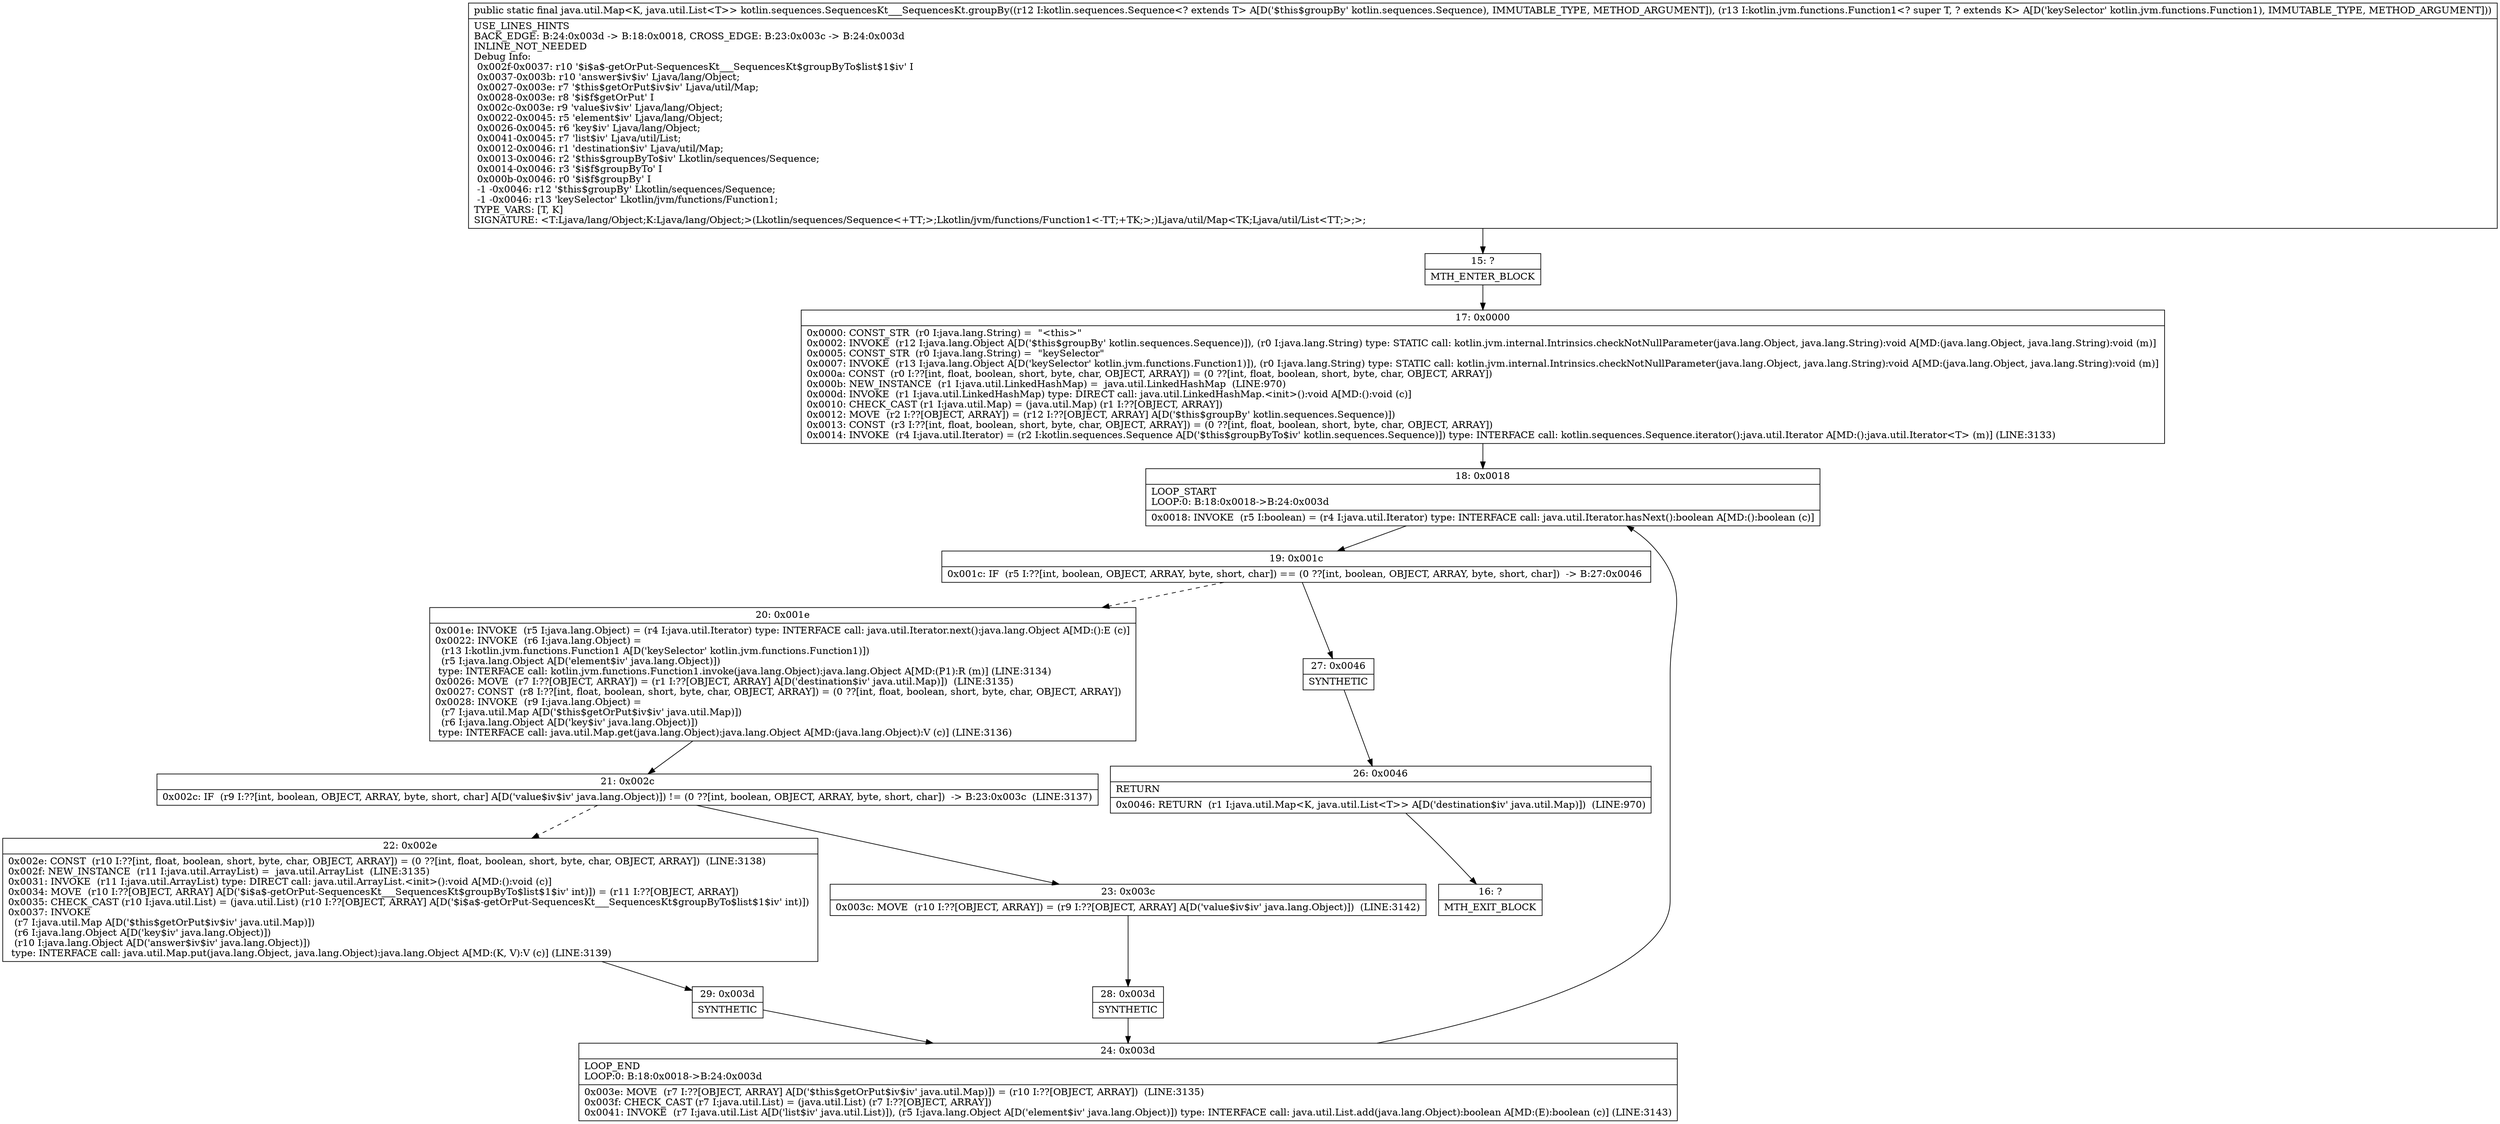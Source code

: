 digraph "CFG forkotlin.sequences.SequencesKt___SequencesKt.groupBy(Lkotlin\/sequences\/Sequence;Lkotlin\/jvm\/functions\/Function1;)Ljava\/util\/Map;" {
Node_15 [shape=record,label="{15\:\ ?|MTH_ENTER_BLOCK\l}"];
Node_17 [shape=record,label="{17\:\ 0x0000|0x0000: CONST_STR  (r0 I:java.lang.String) =  \"\<this\>\" \l0x0002: INVOKE  (r12 I:java.lang.Object A[D('$this$groupBy' kotlin.sequences.Sequence)]), (r0 I:java.lang.String) type: STATIC call: kotlin.jvm.internal.Intrinsics.checkNotNullParameter(java.lang.Object, java.lang.String):void A[MD:(java.lang.Object, java.lang.String):void (m)]\l0x0005: CONST_STR  (r0 I:java.lang.String) =  \"keySelector\" \l0x0007: INVOKE  (r13 I:java.lang.Object A[D('keySelector' kotlin.jvm.functions.Function1)]), (r0 I:java.lang.String) type: STATIC call: kotlin.jvm.internal.Intrinsics.checkNotNullParameter(java.lang.Object, java.lang.String):void A[MD:(java.lang.Object, java.lang.String):void (m)]\l0x000a: CONST  (r0 I:??[int, float, boolean, short, byte, char, OBJECT, ARRAY]) = (0 ??[int, float, boolean, short, byte, char, OBJECT, ARRAY]) \l0x000b: NEW_INSTANCE  (r1 I:java.util.LinkedHashMap) =  java.util.LinkedHashMap  (LINE:970)\l0x000d: INVOKE  (r1 I:java.util.LinkedHashMap) type: DIRECT call: java.util.LinkedHashMap.\<init\>():void A[MD:():void (c)]\l0x0010: CHECK_CAST (r1 I:java.util.Map) = (java.util.Map) (r1 I:??[OBJECT, ARRAY]) \l0x0012: MOVE  (r2 I:??[OBJECT, ARRAY]) = (r12 I:??[OBJECT, ARRAY] A[D('$this$groupBy' kotlin.sequences.Sequence)]) \l0x0013: CONST  (r3 I:??[int, float, boolean, short, byte, char, OBJECT, ARRAY]) = (0 ??[int, float, boolean, short, byte, char, OBJECT, ARRAY]) \l0x0014: INVOKE  (r4 I:java.util.Iterator) = (r2 I:kotlin.sequences.Sequence A[D('$this$groupByTo$iv' kotlin.sequences.Sequence)]) type: INTERFACE call: kotlin.sequences.Sequence.iterator():java.util.Iterator A[MD:():java.util.Iterator\<T\> (m)] (LINE:3133)\l}"];
Node_18 [shape=record,label="{18\:\ 0x0018|LOOP_START\lLOOP:0: B:18:0x0018\-\>B:24:0x003d\l|0x0018: INVOKE  (r5 I:boolean) = (r4 I:java.util.Iterator) type: INTERFACE call: java.util.Iterator.hasNext():boolean A[MD:():boolean (c)]\l}"];
Node_19 [shape=record,label="{19\:\ 0x001c|0x001c: IF  (r5 I:??[int, boolean, OBJECT, ARRAY, byte, short, char]) == (0 ??[int, boolean, OBJECT, ARRAY, byte, short, char])  \-\> B:27:0x0046 \l}"];
Node_20 [shape=record,label="{20\:\ 0x001e|0x001e: INVOKE  (r5 I:java.lang.Object) = (r4 I:java.util.Iterator) type: INTERFACE call: java.util.Iterator.next():java.lang.Object A[MD:():E (c)]\l0x0022: INVOKE  (r6 I:java.lang.Object) = \l  (r13 I:kotlin.jvm.functions.Function1 A[D('keySelector' kotlin.jvm.functions.Function1)])\l  (r5 I:java.lang.Object A[D('element$iv' java.lang.Object)])\l type: INTERFACE call: kotlin.jvm.functions.Function1.invoke(java.lang.Object):java.lang.Object A[MD:(P1):R (m)] (LINE:3134)\l0x0026: MOVE  (r7 I:??[OBJECT, ARRAY]) = (r1 I:??[OBJECT, ARRAY] A[D('destination$iv' java.util.Map)])  (LINE:3135)\l0x0027: CONST  (r8 I:??[int, float, boolean, short, byte, char, OBJECT, ARRAY]) = (0 ??[int, float, boolean, short, byte, char, OBJECT, ARRAY]) \l0x0028: INVOKE  (r9 I:java.lang.Object) = \l  (r7 I:java.util.Map A[D('$this$getOrPut$iv$iv' java.util.Map)])\l  (r6 I:java.lang.Object A[D('key$iv' java.lang.Object)])\l type: INTERFACE call: java.util.Map.get(java.lang.Object):java.lang.Object A[MD:(java.lang.Object):V (c)] (LINE:3136)\l}"];
Node_21 [shape=record,label="{21\:\ 0x002c|0x002c: IF  (r9 I:??[int, boolean, OBJECT, ARRAY, byte, short, char] A[D('value$iv$iv' java.lang.Object)]) != (0 ??[int, boolean, OBJECT, ARRAY, byte, short, char])  \-\> B:23:0x003c  (LINE:3137)\l}"];
Node_22 [shape=record,label="{22\:\ 0x002e|0x002e: CONST  (r10 I:??[int, float, boolean, short, byte, char, OBJECT, ARRAY]) = (0 ??[int, float, boolean, short, byte, char, OBJECT, ARRAY])  (LINE:3138)\l0x002f: NEW_INSTANCE  (r11 I:java.util.ArrayList) =  java.util.ArrayList  (LINE:3135)\l0x0031: INVOKE  (r11 I:java.util.ArrayList) type: DIRECT call: java.util.ArrayList.\<init\>():void A[MD:():void (c)]\l0x0034: MOVE  (r10 I:??[OBJECT, ARRAY] A[D('$i$a$\-getOrPut\-SequencesKt___SequencesKt$groupByTo$list$1$iv' int)]) = (r11 I:??[OBJECT, ARRAY]) \l0x0035: CHECK_CAST (r10 I:java.util.List) = (java.util.List) (r10 I:??[OBJECT, ARRAY] A[D('$i$a$\-getOrPut\-SequencesKt___SequencesKt$groupByTo$list$1$iv' int)]) \l0x0037: INVOKE  \l  (r7 I:java.util.Map A[D('$this$getOrPut$iv$iv' java.util.Map)])\l  (r6 I:java.lang.Object A[D('key$iv' java.lang.Object)])\l  (r10 I:java.lang.Object A[D('answer$iv$iv' java.lang.Object)])\l type: INTERFACE call: java.util.Map.put(java.lang.Object, java.lang.Object):java.lang.Object A[MD:(K, V):V (c)] (LINE:3139)\l}"];
Node_29 [shape=record,label="{29\:\ 0x003d|SYNTHETIC\l}"];
Node_24 [shape=record,label="{24\:\ 0x003d|LOOP_END\lLOOP:0: B:18:0x0018\-\>B:24:0x003d\l|0x003e: MOVE  (r7 I:??[OBJECT, ARRAY] A[D('$this$getOrPut$iv$iv' java.util.Map)]) = (r10 I:??[OBJECT, ARRAY])  (LINE:3135)\l0x003f: CHECK_CAST (r7 I:java.util.List) = (java.util.List) (r7 I:??[OBJECT, ARRAY]) \l0x0041: INVOKE  (r7 I:java.util.List A[D('list$iv' java.util.List)]), (r5 I:java.lang.Object A[D('element$iv' java.lang.Object)]) type: INTERFACE call: java.util.List.add(java.lang.Object):boolean A[MD:(E):boolean (c)] (LINE:3143)\l}"];
Node_23 [shape=record,label="{23\:\ 0x003c|0x003c: MOVE  (r10 I:??[OBJECT, ARRAY]) = (r9 I:??[OBJECT, ARRAY] A[D('value$iv$iv' java.lang.Object)])  (LINE:3142)\l}"];
Node_28 [shape=record,label="{28\:\ 0x003d|SYNTHETIC\l}"];
Node_27 [shape=record,label="{27\:\ 0x0046|SYNTHETIC\l}"];
Node_26 [shape=record,label="{26\:\ 0x0046|RETURN\l|0x0046: RETURN  (r1 I:java.util.Map\<K, java.util.List\<T\>\> A[D('destination$iv' java.util.Map)])  (LINE:970)\l}"];
Node_16 [shape=record,label="{16\:\ ?|MTH_EXIT_BLOCK\l}"];
MethodNode[shape=record,label="{public static final java.util.Map\<K, java.util.List\<T\>\> kotlin.sequences.SequencesKt___SequencesKt.groupBy((r12 I:kotlin.sequences.Sequence\<? extends T\> A[D('$this$groupBy' kotlin.sequences.Sequence), IMMUTABLE_TYPE, METHOD_ARGUMENT]), (r13 I:kotlin.jvm.functions.Function1\<? super T, ? extends K\> A[D('keySelector' kotlin.jvm.functions.Function1), IMMUTABLE_TYPE, METHOD_ARGUMENT]))  | USE_LINES_HINTS\lBACK_EDGE: B:24:0x003d \-\> B:18:0x0018, CROSS_EDGE: B:23:0x003c \-\> B:24:0x003d\lINLINE_NOT_NEEDED\lDebug Info:\l  0x002f\-0x0037: r10 '$i$a$\-getOrPut\-SequencesKt___SequencesKt$groupByTo$list$1$iv' I\l  0x0037\-0x003b: r10 'answer$iv$iv' Ljava\/lang\/Object;\l  0x0027\-0x003e: r7 '$this$getOrPut$iv$iv' Ljava\/util\/Map;\l  0x0028\-0x003e: r8 '$i$f$getOrPut' I\l  0x002c\-0x003e: r9 'value$iv$iv' Ljava\/lang\/Object;\l  0x0022\-0x0045: r5 'element$iv' Ljava\/lang\/Object;\l  0x0026\-0x0045: r6 'key$iv' Ljava\/lang\/Object;\l  0x0041\-0x0045: r7 'list$iv' Ljava\/util\/List;\l  0x0012\-0x0046: r1 'destination$iv' Ljava\/util\/Map;\l  0x0013\-0x0046: r2 '$this$groupByTo$iv' Lkotlin\/sequences\/Sequence;\l  0x0014\-0x0046: r3 '$i$f$groupByTo' I\l  0x000b\-0x0046: r0 '$i$f$groupBy' I\l  \-1 \-0x0046: r12 '$this$groupBy' Lkotlin\/sequences\/Sequence;\l  \-1 \-0x0046: r13 'keySelector' Lkotlin\/jvm\/functions\/Function1;\lTYPE_VARS: [T, K]\lSIGNATURE: \<T:Ljava\/lang\/Object;K:Ljava\/lang\/Object;\>(Lkotlin\/sequences\/Sequence\<+TT;\>;Lkotlin\/jvm\/functions\/Function1\<\-TT;+TK;\>;)Ljava\/util\/Map\<TK;Ljava\/util\/List\<TT;\>;\>;\l}"];
MethodNode -> Node_15;Node_15 -> Node_17;
Node_17 -> Node_18;
Node_18 -> Node_19;
Node_19 -> Node_20[style=dashed];
Node_19 -> Node_27;
Node_20 -> Node_21;
Node_21 -> Node_22[style=dashed];
Node_21 -> Node_23;
Node_22 -> Node_29;
Node_29 -> Node_24;
Node_24 -> Node_18;
Node_23 -> Node_28;
Node_28 -> Node_24;
Node_27 -> Node_26;
Node_26 -> Node_16;
}

